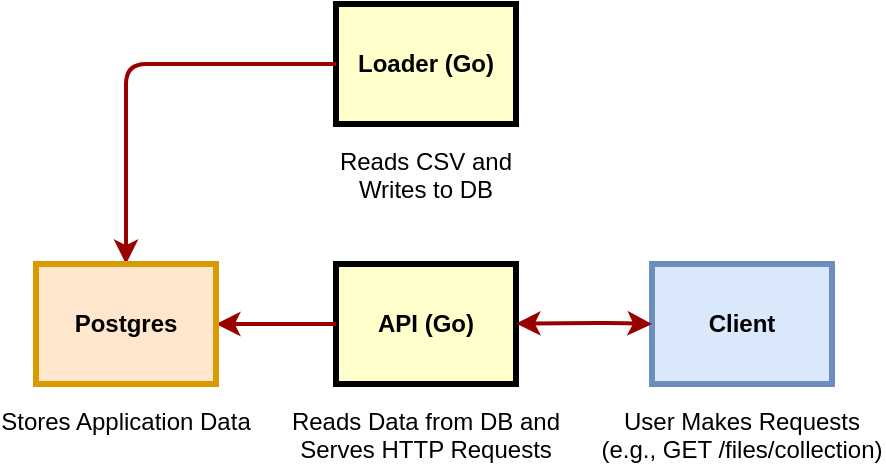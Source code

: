 <mxfile version="26.0.11">
  <diagram name="Page-1" id="c7558073-3199-34d8-9f00-42111426c3f3">
    <mxGraphModel dx="794" dy="1061" grid="1" gridSize="10" guides="1" tooltips="1" connect="1" arrows="1" fold="1" page="1" pageScale="1" pageWidth="826" pageHeight="1169" background="none" math="0" shadow="0">
      <root>
        <mxCell id="0" />
        <mxCell id="1" parent="0" />
        <mxCell id="3" value="Loader (Go)" style="whiteSpace=wrap;align=center;verticalAlign=middle;fontStyle=1;strokeWidth=3;fillColor=#FFFFCC" parent="1" vertex="1">
          <mxGeometry x="210" y="80" width="90" height="60" as="geometry" />
        </mxCell>
        <mxCell id="4" value="API (Go)" style="whiteSpace=wrap;align=center;verticalAlign=middle;fontStyle=1;strokeWidth=3;fillColor=#FFFFCC" parent="1" vertex="1">
          <mxGeometry x="210" y="210" width="90" height="60" as="geometry" />
        </mxCell>
        <mxCell id="36" value="" style="edgeStyle=none;noEdgeStyle=1;strokeColor=#990000;strokeWidth=2;entryX=0.5;entryY=0;entryDx=0;entryDy=0;" parent="1" source="3" target="HdUNvM5hjxClGUT3ly5O-100" edge="1">
          <mxGeometry width="100" height="100" relative="1" as="geometry">
            <mxPoint x="-176" y="214" as="sourcePoint" />
            <mxPoint x="150" y="240" as="targetPoint" />
            <Array as="points">
              <mxPoint x="105" y="110" />
            </Array>
          </mxGeometry>
        </mxCell>
        <mxCell id="37" value="" style="edgeStyle=none;noEdgeStyle=1;strokeColor=#990000;strokeWidth=2;entryX=1;entryY=0.5;entryDx=0;entryDy=0;" parent="1" source="4" target="HdUNvM5hjxClGUT3ly5O-100" edge="1">
          <mxGeometry width="100" height="100" relative="1" as="geometry">
            <mxPoint x="84" y="154" as="sourcePoint" />
            <mxPoint x="200" y="490" as="targetPoint" />
            <Array as="points" />
          </mxGeometry>
        </mxCell>
        <mxCell id="HdUNvM5hjxClGUT3ly5O-96" value="Reads CSV and&#xa;Writes to DB" style="text;spacingTop=-5;align=center" vertex="1" parent="1">
          <mxGeometry x="240" y="150" width="30" height="20" as="geometry" />
        </mxCell>
        <mxCell id="HdUNvM5hjxClGUT3ly5O-97" value="Reads Data from DB and&#xa;Serves HTTP Requests" style="text;spacingTop=-5;align=center" vertex="1" parent="1">
          <mxGeometry x="240" y="280" width="30" height="20" as="geometry" />
        </mxCell>
        <mxCell id="HdUNvM5hjxClGUT3ly5O-100" value="Postgres" style="whiteSpace=wrap;align=center;verticalAlign=middle;fontStyle=1;strokeWidth=3;fillColor=#ffe6cc;strokeColor=#d79b00;" vertex="1" parent="1">
          <mxGeometry x="60" y="210" width="90" height="60" as="geometry" />
        </mxCell>
        <mxCell id="HdUNvM5hjxClGUT3ly5O-101" value="Stores Application Data" style="text;spacingTop=-5;align=center" vertex="1" parent="1">
          <mxGeometry x="90" y="280" width="30" height="20" as="geometry" />
        </mxCell>
        <mxCell id="HdUNvM5hjxClGUT3ly5O-104" value="Client" style="whiteSpace=wrap;align=center;verticalAlign=middle;fontStyle=1;strokeWidth=3;fillColor=#dae8fc;strokeColor=#6c8ebf;" vertex="1" parent="1">
          <mxGeometry x="368" y="210" width="90" height="60" as="geometry" />
        </mxCell>
        <mxCell id="HdUNvM5hjxClGUT3ly5O-106" value="" style="edgeStyle=none;noEdgeStyle=1;strokeColor=#990000;strokeWidth=2;exitX=0;exitY=0.5;exitDx=0;exitDy=0;startArrow=classic;startFill=1;" edge="1" parent="1" source="HdUNvM5hjxClGUT3ly5O-104" target="4">
          <mxGeometry width="100" height="100" relative="1" as="geometry">
            <mxPoint x="420" y="380" as="sourcePoint" />
            <mxPoint x="330" y="239.5" as="targetPoint" />
            <Array as="points">
              <mxPoint x="350" y="239.5" />
            </Array>
          </mxGeometry>
        </mxCell>
        <mxCell id="HdUNvM5hjxClGUT3ly5O-108" value="User Makes Requests&#xa;(e.g., GET /files/collection)" style="text;spacingTop=-5;align=center" vertex="1" parent="1">
          <mxGeometry x="398" y="280" width="30" height="20" as="geometry" />
        </mxCell>
      </root>
    </mxGraphModel>
  </diagram>
</mxfile>
